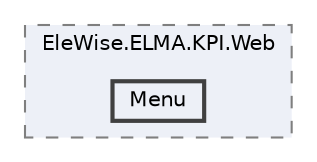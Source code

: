 digraph "Web/Modules/EleWise.ELMA.KPI.Web/Menu"
{
 // LATEX_PDF_SIZE
  bgcolor="transparent";
  edge [fontname=Helvetica,fontsize=10,labelfontname=Helvetica,labelfontsize=10];
  node [fontname=Helvetica,fontsize=10,shape=box,height=0.2,width=0.4];
  compound=true
  subgraph clusterdir_b8a3bbf1f972276162a9e7650d9a3def {
    graph [ bgcolor="#edf0f7", pencolor="grey50", label="EleWise.ELMA.KPI.Web", fontname=Helvetica,fontsize=10 style="filled,dashed", URL="dir_b8a3bbf1f972276162a9e7650d9a3def.html",tooltip=""]
  dir_f155814c35cdf05ebb2e1dde4bd1c32a [label="Menu", fillcolor="#edf0f7", color="grey25", style="filled,bold", URL="dir_f155814c35cdf05ebb2e1dde4bd1c32a.html",tooltip=""];
  }
}

